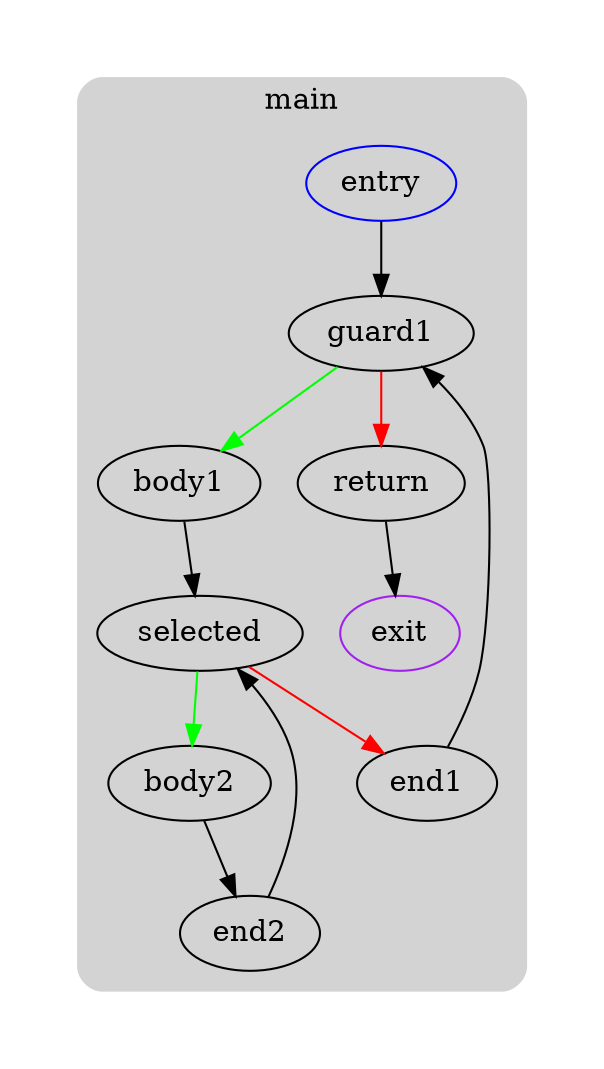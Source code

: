 digraph G {
  compound=true
  subgraph cluster_ {
    peripheries=0
    margin=10
    subgraph cluster_0_wrapper {
      peripheries=0
      margin=15
      subgraph cluster_0 {
        label="main"
        color=darkgray
        style=rounded
        bgcolor=lightgray
        margin=10
        cluster_0_0[label="entry",shape=oval,color=blue,rank=source]
        cluster_0_1[label="guard1",shape=oval]
        cluster_0_2[label="body1",shape=oval]
        cluster_0_3[label="selected",shape=oval]
        cluster_0_4[label="body2",shape=oval]
        cluster_0_5[label="end2",shape=oval]
        cluster_0_6[label="end1",shape=oval]
        cluster_0_7[label="return",shape=oval]
        cluster_0_exit[label=exit,color=purple,rank=sink]
        cluster_0_0 -> cluster_0_1
        cluster_0_1 -> cluster_0_2 [color=green]
        cluster_0_1 -> cluster_0_7 [color=red]
        cluster_0_2 -> cluster_0_3
        cluster_0_3 -> cluster_0_4 [color=green]
        cluster_0_3 -> cluster_0_6 [color=red]
        cluster_0_4 -> cluster_0_5
        cluster_0_5 -> cluster_0_3
        cluster_0_6 -> cluster_0_1
        cluster_0_7 -> cluster_0_exit [color=black]
      }
    }
  }
}
